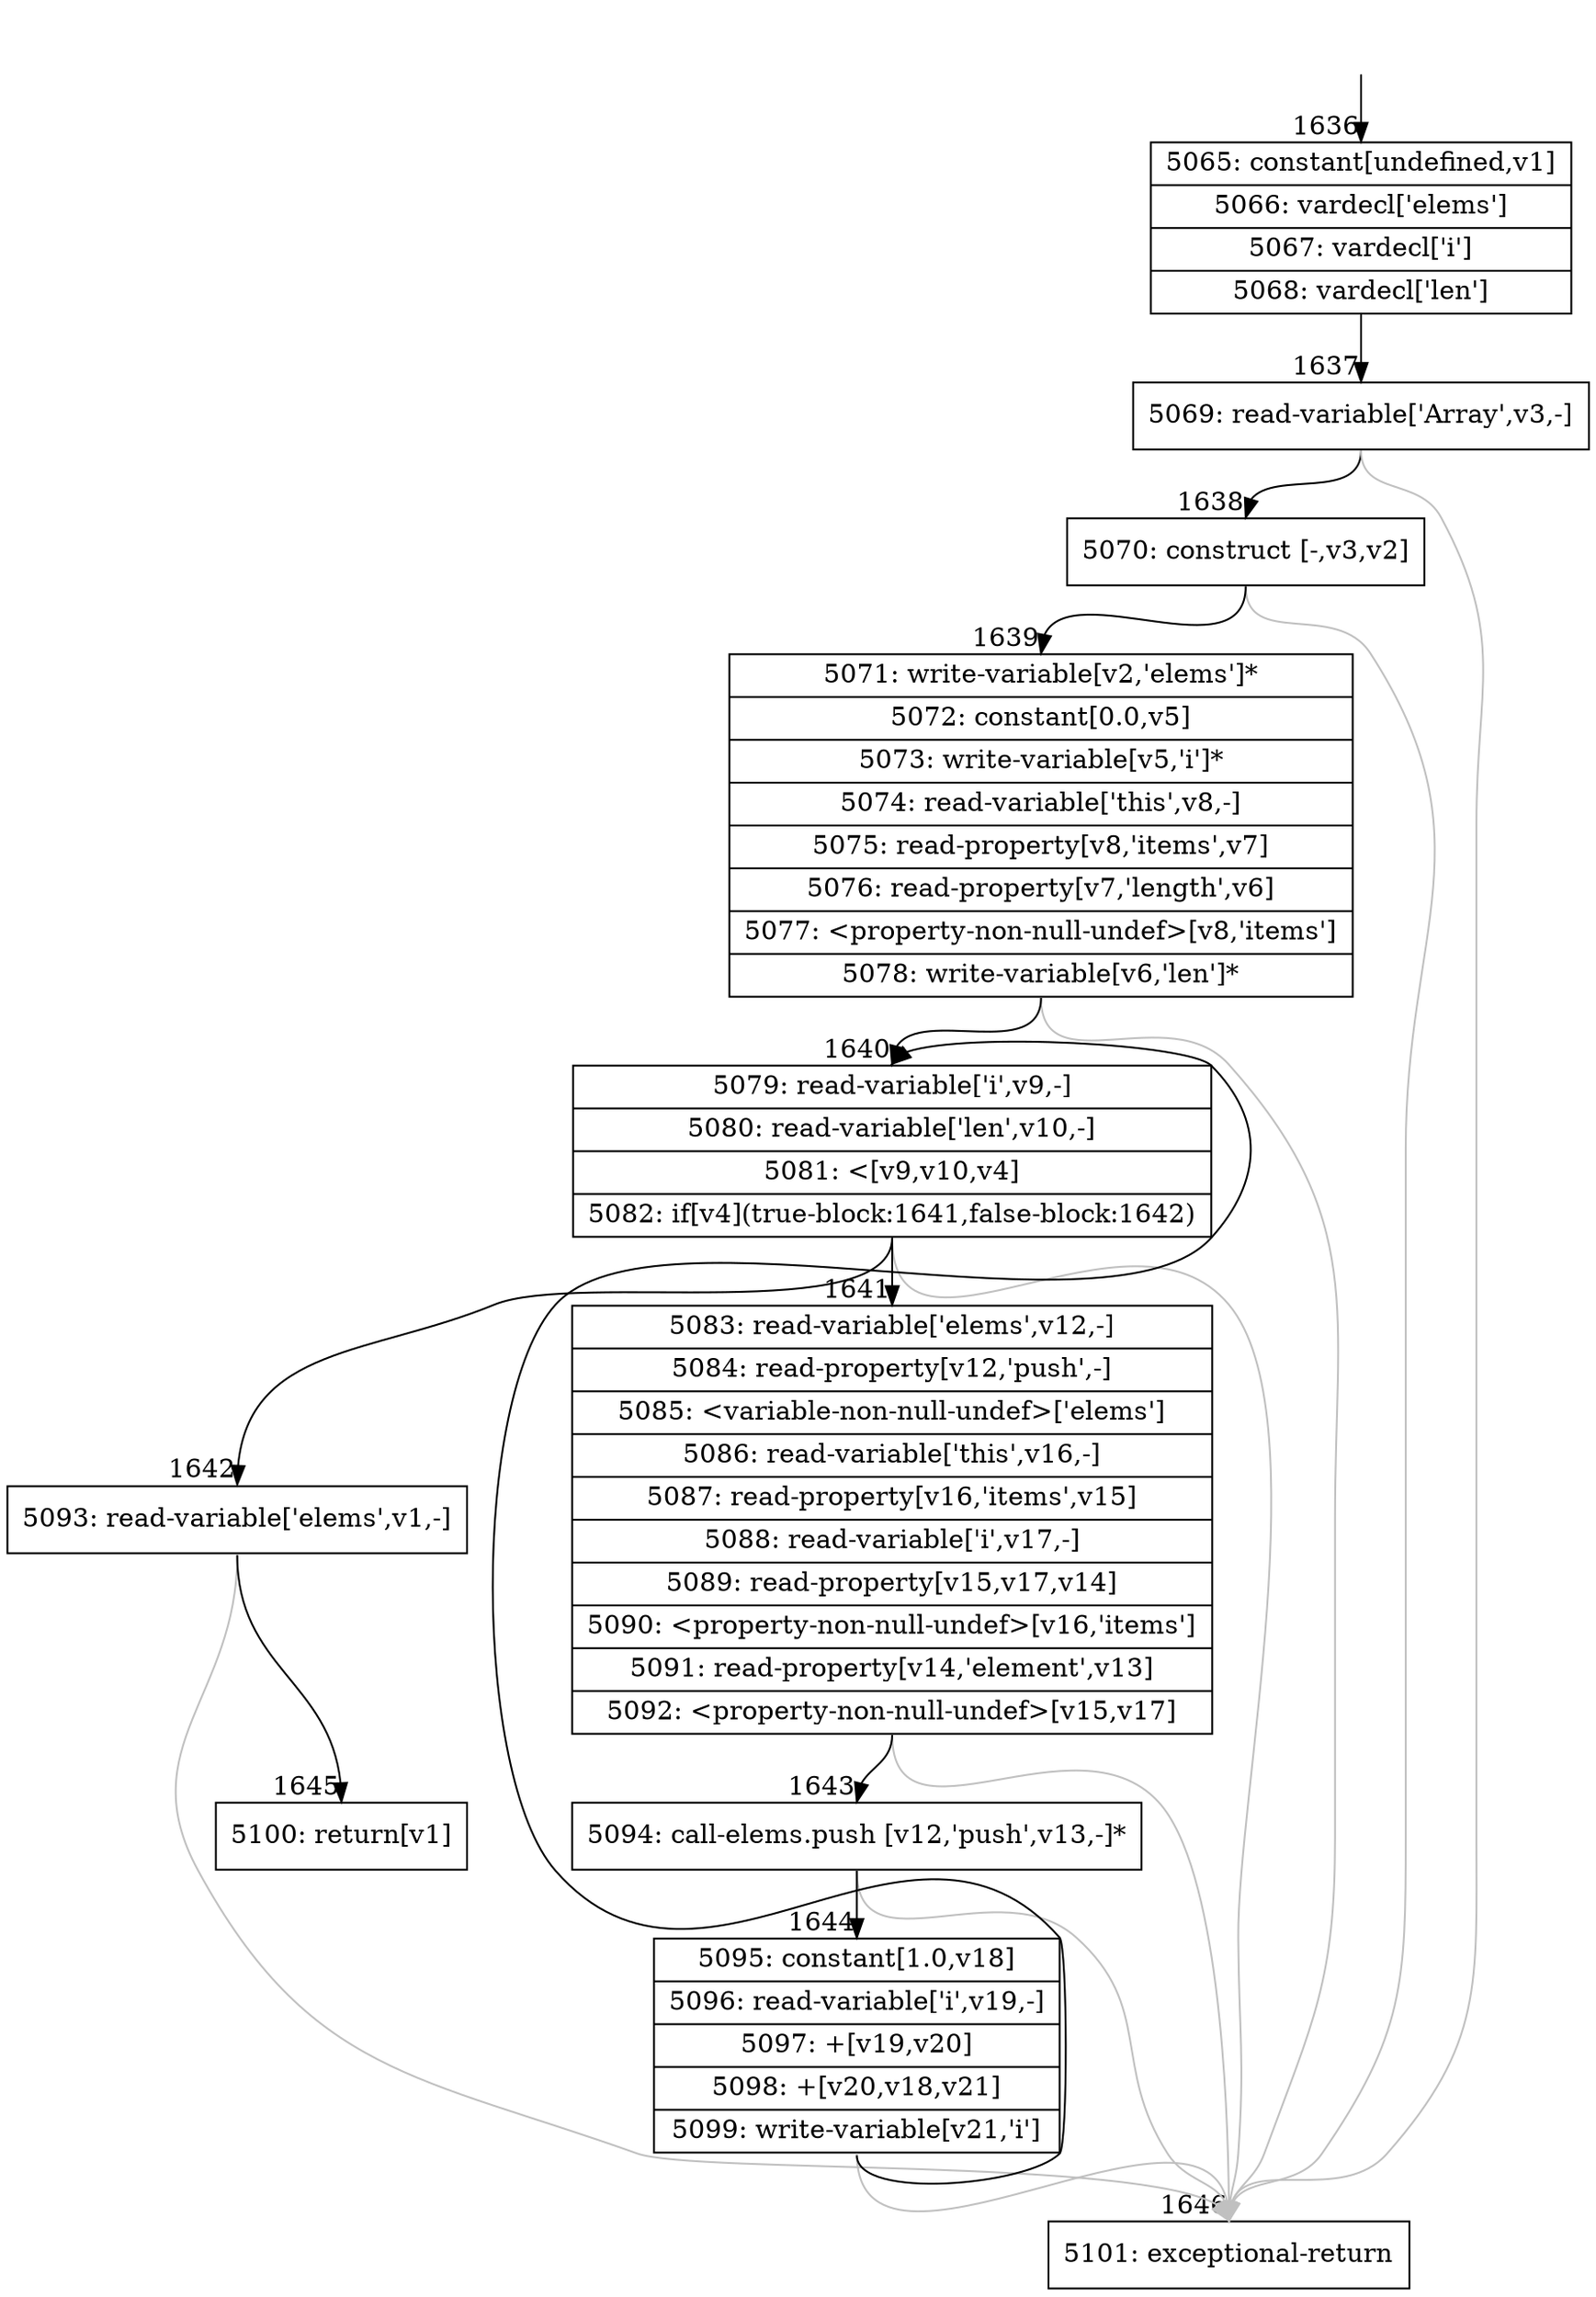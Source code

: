 digraph {
rankdir="TD"
BB_entry148[shape=none,label=""];
BB_entry148 -> BB1636 [tailport=s, headport=n, headlabel="    1636"]
BB1636 [shape=record label="{5065: constant[undefined,v1]|5066: vardecl['elems']|5067: vardecl['i']|5068: vardecl['len']}" ] 
BB1636 -> BB1637 [tailport=s, headport=n, headlabel="      1637"]
BB1637 [shape=record label="{5069: read-variable['Array',v3,-]}" ] 
BB1637 -> BB1638 [tailport=s, headport=n, headlabel="      1638"]
BB1637 -> BB1646 [tailport=s, headport=n, color=gray, headlabel="      1646"]
BB1638 [shape=record label="{5070: construct [-,v3,v2]}" ] 
BB1638 -> BB1639 [tailport=s, headport=n, headlabel="      1639"]
BB1638 -> BB1646 [tailport=s, headport=n, color=gray]
BB1639 [shape=record label="{5071: write-variable[v2,'elems']*|5072: constant[0.0,v5]|5073: write-variable[v5,'i']*|5074: read-variable['this',v8,-]|5075: read-property[v8,'items',v7]|5076: read-property[v7,'length',v6]|5077: \<property-non-null-undef\>[v8,'items']|5078: write-variable[v6,'len']*}" ] 
BB1639 -> BB1640 [tailport=s, headport=n, headlabel="      1640"]
BB1639 -> BB1646 [tailport=s, headport=n, color=gray]
BB1640 [shape=record label="{5079: read-variable['i',v9,-]|5080: read-variable['len',v10,-]|5081: \<[v9,v10,v4]|5082: if[v4](true-block:1641,false-block:1642)}" ] 
BB1640 -> BB1641 [tailport=s, headport=n, headlabel="      1641"]
BB1640 -> BB1642 [tailport=s, headport=n, headlabel="      1642"]
BB1640 -> BB1646 [tailport=s, headport=n, color=gray]
BB1641 [shape=record label="{5083: read-variable['elems',v12,-]|5084: read-property[v12,'push',-]|5085: \<variable-non-null-undef\>['elems']|5086: read-variable['this',v16,-]|5087: read-property[v16,'items',v15]|5088: read-variable['i',v17,-]|5089: read-property[v15,v17,v14]|5090: \<property-non-null-undef\>[v16,'items']|5091: read-property[v14,'element',v13]|5092: \<property-non-null-undef\>[v15,v17]}" ] 
BB1641 -> BB1643 [tailport=s, headport=n, headlabel="      1643"]
BB1641 -> BB1646 [tailport=s, headport=n, color=gray]
BB1642 [shape=record label="{5093: read-variable['elems',v1,-]}" ] 
BB1642 -> BB1645 [tailport=s, headport=n, headlabel="      1645"]
BB1642 -> BB1646 [tailport=s, headport=n, color=gray]
BB1643 [shape=record label="{5094: call-elems.push [v12,'push',v13,-]*}" ] 
BB1643 -> BB1644 [tailport=s, headport=n, headlabel="      1644"]
BB1643 -> BB1646 [tailport=s, headport=n, color=gray]
BB1644 [shape=record label="{5095: constant[1.0,v18]|5096: read-variable['i',v19,-]|5097: +[v19,v20]|5098: +[v20,v18,v21]|5099: write-variable[v21,'i']}" ] 
BB1644 -> BB1640 [tailport=s, headport=n]
BB1644 -> BB1646 [tailport=s, headport=n, color=gray]
BB1645 [shape=record label="{5100: return[v1]}" ] 
BB1646 [shape=record label="{5101: exceptional-return}" ] 
//#$~ 2258
}
